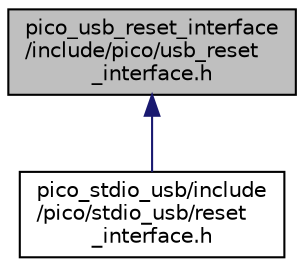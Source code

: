 digraph "pico_usb_reset_interface/include/pico/usb_reset_interface.h"
{
 // LATEX_PDF_SIZE
  edge [fontname="Helvetica",fontsize="10",labelfontname="Helvetica",labelfontsize="10"];
  node [fontname="Helvetica",fontsize="10",shape=record];
  Node1 [label="pico_usb_reset_interface\l/include/pico/usb_reset\l_interface.h",height=0.2,width=0.4,color="black", fillcolor="grey75", style="filled", fontcolor="black",tooltip=" "];
  Node1 -> Node2 [dir="back",color="midnightblue",fontsize="10",style="solid",fontname="Helvetica"];
  Node2 [label="pico_stdio_usb/include\l/pico/stdio_usb/reset\l_interface.h",height=0.2,width=0.4,color="black", fillcolor="white", style="filled",URL="$reset__interface_8h_source.html",tooltip=" "];
}
